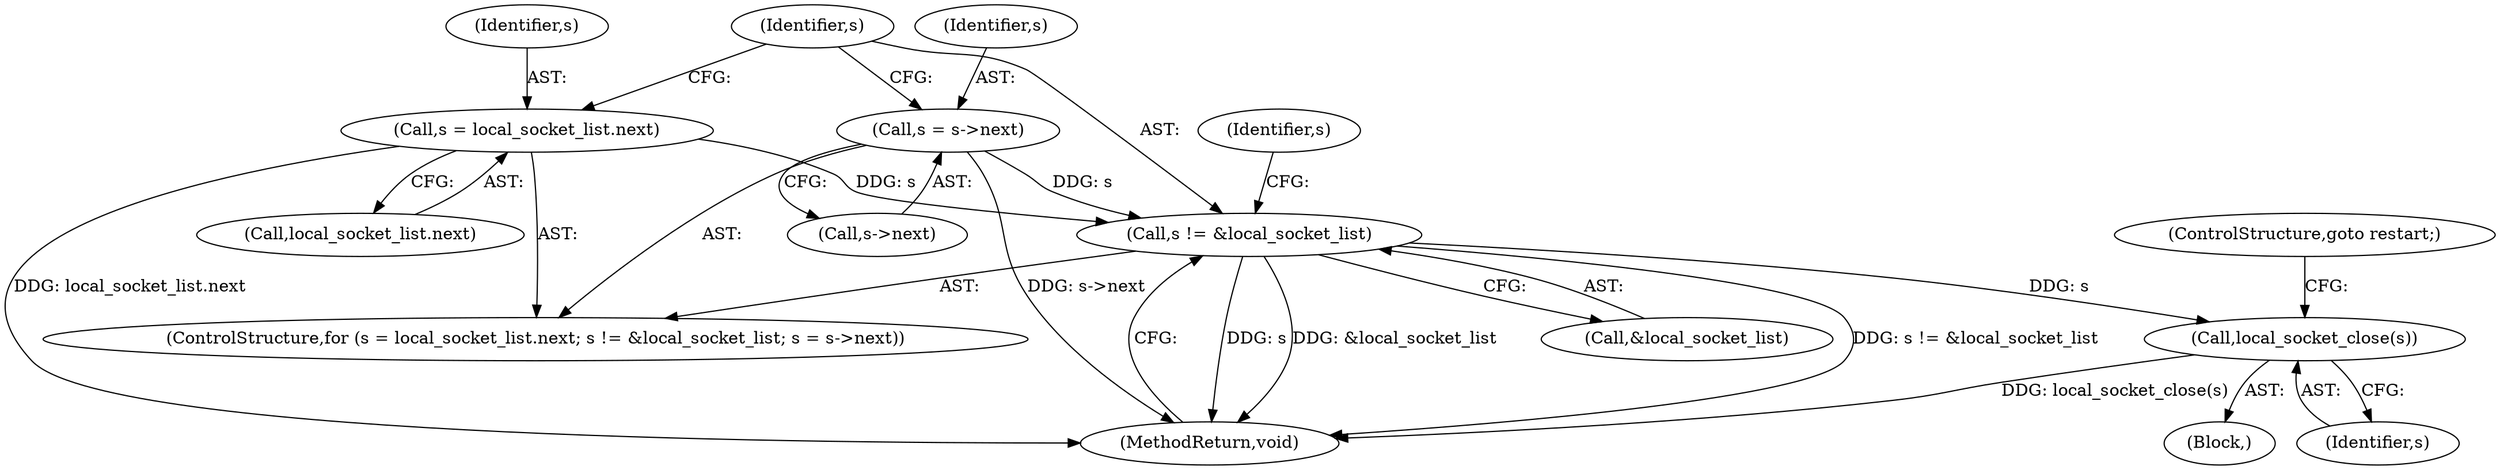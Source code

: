 digraph "0_Android_014b01706cc64dc9c2ad94a96f62e07c058d0b5d@API" {
"1000118" [label="(Call,s != &local_socket_list)"];
"1000113" [label="(Call,s = local_socket_list.next)"];
"1000122" [label="(Call,s = s->next)"];
"1000147" [label="(Call,local_socket_close(s))"];
"1000118" [label="(Call,s != &local_socket_list)"];
"1000124" [label="(Call,s->next)"];
"1000146" [label="(Block,)"];
"1000150" [label="(MethodReturn,void)"];
"1000119" [label="(Identifier,s)"];
"1000113" [label="(Call,s = local_socket_list.next)"];
"1000147" [label="(Call,local_socket_close(s))"];
"1000114" [label="(Identifier,s)"];
"1000115" [label="(Call,local_socket_list.next)"];
"1000148" [label="(Identifier,s)"];
"1000149" [label="(ControlStructure,goto restart;)"];
"1000120" [label="(Call,&local_socket_list)"];
"1000132" [label="(Identifier,s)"];
"1000123" [label="(Identifier,s)"];
"1000122" [label="(Call,s = s->next)"];
"1000112" [label="(ControlStructure,for (s = local_socket_list.next; s != &local_socket_list; s = s->next))"];
"1000118" -> "1000112"  [label="AST: "];
"1000118" -> "1000120"  [label="CFG: "];
"1000119" -> "1000118"  [label="AST: "];
"1000120" -> "1000118"  [label="AST: "];
"1000132" -> "1000118"  [label="CFG: "];
"1000150" -> "1000118"  [label="CFG: "];
"1000118" -> "1000150"  [label="DDG: s != &local_socket_list"];
"1000118" -> "1000150"  [label="DDG: s"];
"1000118" -> "1000150"  [label="DDG: &local_socket_list"];
"1000113" -> "1000118"  [label="DDG: s"];
"1000122" -> "1000118"  [label="DDG: s"];
"1000118" -> "1000147"  [label="DDG: s"];
"1000113" -> "1000112"  [label="AST: "];
"1000113" -> "1000115"  [label="CFG: "];
"1000114" -> "1000113"  [label="AST: "];
"1000115" -> "1000113"  [label="AST: "];
"1000119" -> "1000113"  [label="CFG: "];
"1000113" -> "1000150"  [label="DDG: local_socket_list.next"];
"1000122" -> "1000112"  [label="AST: "];
"1000122" -> "1000124"  [label="CFG: "];
"1000123" -> "1000122"  [label="AST: "];
"1000124" -> "1000122"  [label="AST: "];
"1000119" -> "1000122"  [label="CFG: "];
"1000122" -> "1000150"  [label="DDG: s->next"];
"1000147" -> "1000146"  [label="AST: "];
"1000147" -> "1000148"  [label="CFG: "];
"1000148" -> "1000147"  [label="AST: "];
"1000149" -> "1000147"  [label="CFG: "];
"1000147" -> "1000150"  [label="DDG: local_socket_close(s)"];
}
